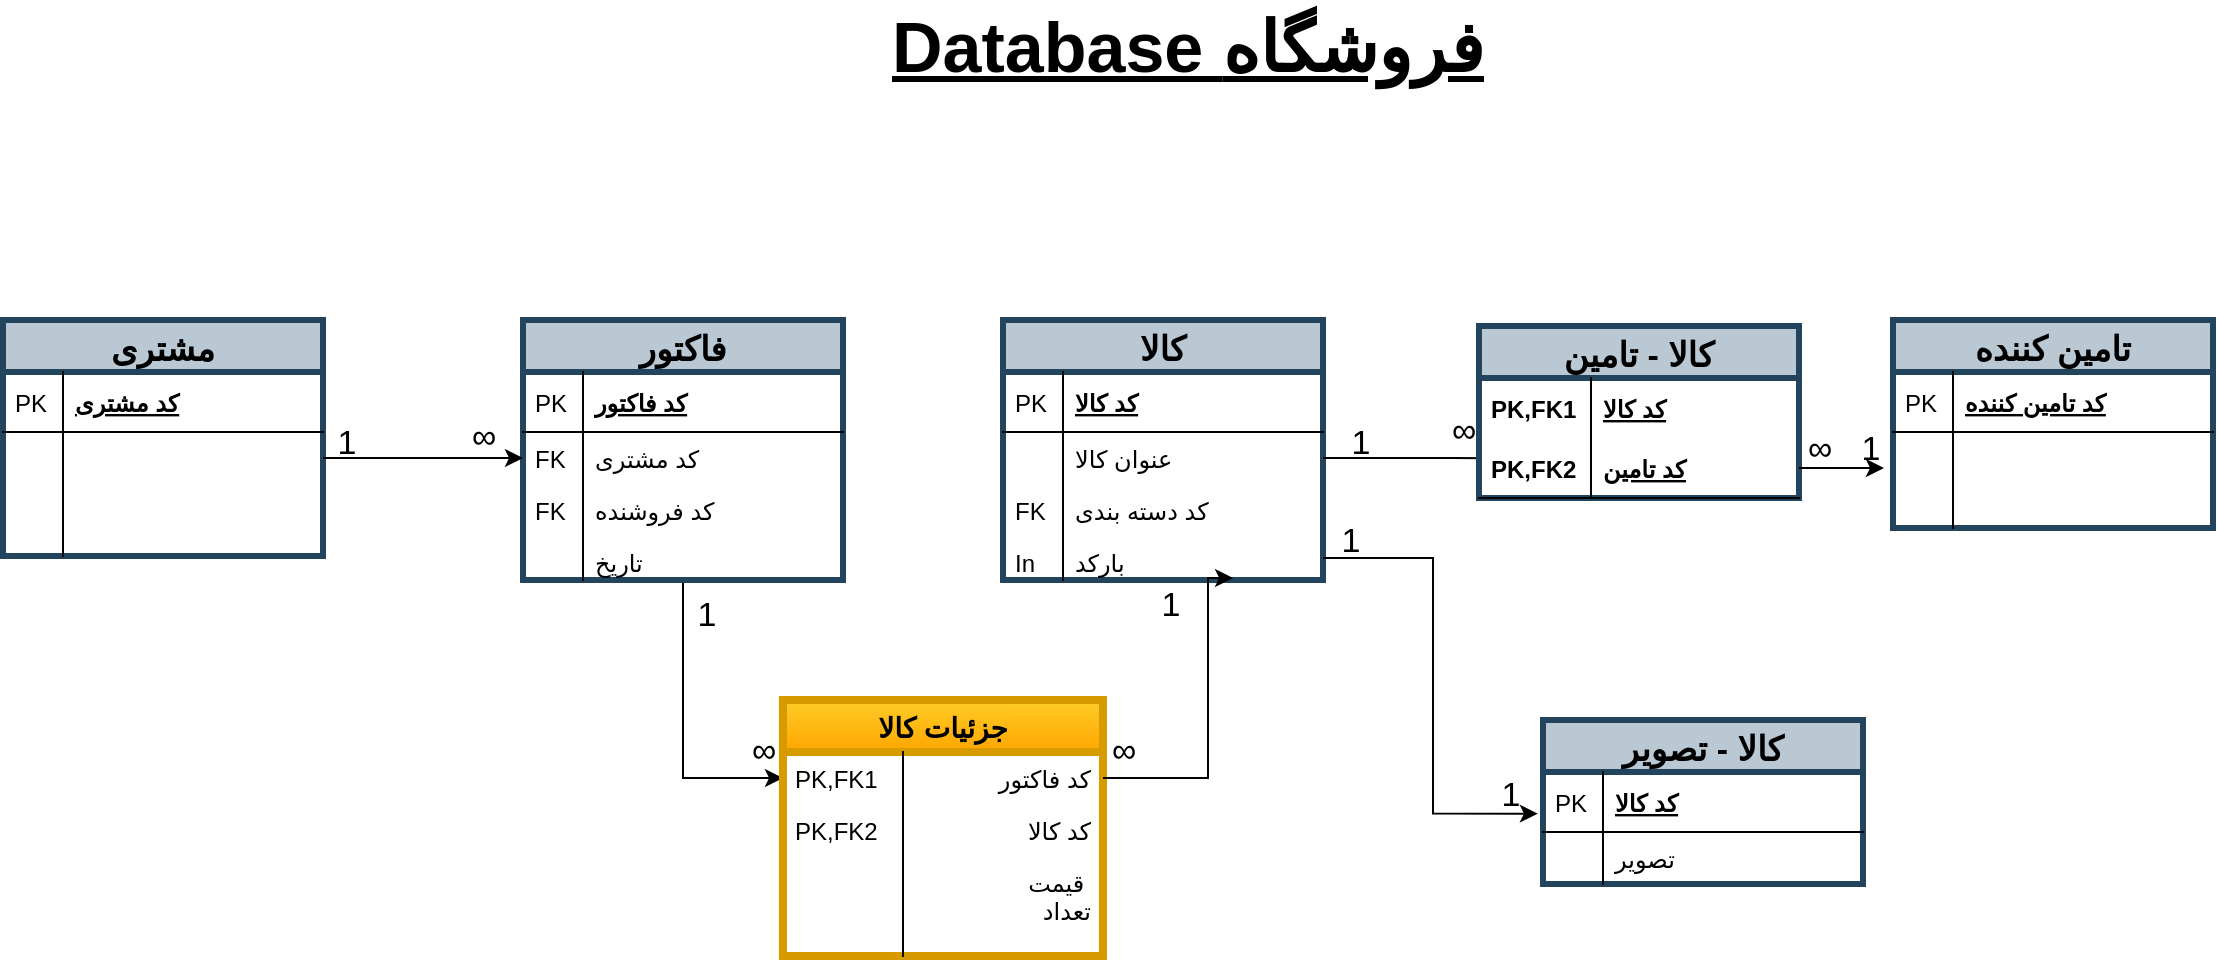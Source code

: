 <mxfile version="10.6.6" type="github"><diagram id="d8QicAmv--SsWJF7nSb3" name="Page-1"><mxGraphModel dx="988" dy="512" grid="1" gridSize="10" guides="1" tooltips="1" connect="1" arrows="1" fold="1" page="1" pageScale="1" pageWidth="1169" pageHeight="1654" math="0" shadow="0"><root><mxCell id="0"/><mxCell id="1" parent="0"/><mxCell id="HqFKZmTjvS8bOW9z_PRd-1" value="مشتری" style="swimlane;fontStyle=1;childLayout=stackLayout;horizontal=1;startSize=26;fillColor=#bac8d3;horizontalStack=0;resizeParent=1;resizeParentMax=0;resizeLast=0;collapsible=1;marginBottom=0;swimlaneFillColor=#ffffff;align=center;fontSize=17;strokeColor=#23445d;strokeWidth=3;" vertex="1" parent="1"><mxGeometry x="37.5" y="215" width="160" height="118" as="geometry"/></mxCell><mxCell id="HqFKZmTjvS8bOW9z_PRd-2" value="کد مشتری" style="shape=partialRectangle;top=0;left=0;right=0;bottom=1;align=left;verticalAlign=middle;fillColor=none;spacingLeft=34;spacingRight=4;overflow=hidden;rotatable=0;points=[[0,0.5],[1,0.5]];portConstraint=eastwest;dropTarget=0;fontStyle=5;fontSize=12;" vertex="1" parent="HqFKZmTjvS8bOW9z_PRd-1"><mxGeometry y="26" width="160" height="30" as="geometry"/></mxCell><mxCell id="HqFKZmTjvS8bOW9z_PRd-3" value="PK" style="shape=partialRectangle;top=0;left=0;bottom=0;fillColor=none;align=left;verticalAlign=middle;spacingLeft=4;spacingRight=4;overflow=hidden;rotatable=0;points=[];portConstraint=eastwest;part=1;fontSize=12;" vertex="1" connectable="0" parent="HqFKZmTjvS8bOW9z_PRd-2"><mxGeometry width="30" height="30" as="geometry"/></mxCell><mxCell id="HqFKZmTjvS8bOW9z_PRd-6" value="" style="shape=partialRectangle;top=0;left=0;right=0;bottom=0;align=left;verticalAlign=top;fillColor=none;spacingLeft=34;spacingRight=4;overflow=hidden;rotatable=0;points=[[0,0.5],[1,0.5]];portConstraint=eastwest;dropTarget=0;fontSize=12;" vertex="1" parent="HqFKZmTjvS8bOW9z_PRd-1"><mxGeometry y="56" width="160" height="26" as="geometry"/></mxCell><mxCell id="HqFKZmTjvS8bOW9z_PRd-7" value="" style="shape=partialRectangle;top=0;left=0;bottom=0;fillColor=none;align=left;verticalAlign=top;spacingLeft=4;spacingRight=4;overflow=hidden;rotatable=0;points=[];portConstraint=eastwest;part=1;fontSize=12;" vertex="1" connectable="0" parent="HqFKZmTjvS8bOW9z_PRd-6"><mxGeometry width="30" height="26" as="geometry"/></mxCell><mxCell id="HqFKZmTjvS8bOW9z_PRd-8" value="" style="shape=partialRectangle;top=0;left=0;right=0;bottom=0;align=left;verticalAlign=top;fillColor=none;spacingLeft=34;spacingRight=4;overflow=hidden;rotatable=0;points=[[0,0.5],[1,0.5]];portConstraint=eastwest;dropTarget=0;fontSize=12;" vertex="1" parent="HqFKZmTjvS8bOW9z_PRd-1"><mxGeometry y="82" width="160" height="26" as="geometry"/></mxCell><mxCell id="HqFKZmTjvS8bOW9z_PRd-9" value="" style="shape=partialRectangle;top=0;left=0;bottom=0;fillColor=none;align=left;verticalAlign=top;spacingLeft=4;spacingRight=4;overflow=hidden;rotatable=0;points=[];portConstraint=eastwest;part=1;fontSize=12;" vertex="1" connectable="0" parent="HqFKZmTjvS8bOW9z_PRd-8"><mxGeometry width="30" height="26" as="geometry"/></mxCell><mxCell id="HqFKZmTjvS8bOW9z_PRd-10" value="" style="shape=partialRectangle;top=0;left=0;right=0;bottom=0;align=left;verticalAlign=top;fillColor=none;spacingLeft=34;spacingRight=4;overflow=hidden;rotatable=0;points=[[0,0.5],[1,0.5]];portConstraint=eastwest;dropTarget=0;fontSize=12;" vertex="1" parent="HqFKZmTjvS8bOW9z_PRd-1"><mxGeometry y="108" width="160" height="10" as="geometry"/></mxCell><mxCell id="HqFKZmTjvS8bOW9z_PRd-11" value="" style="shape=partialRectangle;top=0;left=0;bottom=0;fillColor=none;align=left;verticalAlign=top;spacingLeft=4;spacingRight=4;overflow=hidden;rotatable=0;points=[];portConstraint=eastwest;part=1;fontSize=12;" vertex="1" connectable="0" parent="HqFKZmTjvS8bOW9z_PRd-10"><mxGeometry width="30" height="10" as="geometry"/></mxCell><mxCell id="HqFKZmTjvS8bOW9z_PRd-40" style="edgeStyle=orthogonalEdgeStyle;rounded=0;orthogonalLoop=1;jettySize=auto;html=1;entryX=0;entryY=0.5;entryDx=0;entryDy=0;fontSize=15;" edge="1" parent="1" source="HqFKZmTjvS8bOW9z_PRd-12" target="HqFKZmTjvS8bOW9z_PRd-25"><mxGeometry relative="1" as="geometry"/></mxCell><mxCell id="HqFKZmTjvS8bOW9z_PRd-12" value="فاکتور" style="swimlane;fontStyle=1;childLayout=stackLayout;horizontal=1;startSize=26;fillColor=#bac8d3;horizontalStack=0;resizeParent=1;resizeParentMax=0;resizeLast=0;collapsible=1;marginBottom=0;swimlaneFillColor=#ffffff;align=center;fontSize=17;strokeColor=#23445d;strokeWidth=3;" vertex="1" parent="1"><mxGeometry x="297.5" y="215" width="160" height="130" as="geometry"/></mxCell><mxCell id="HqFKZmTjvS8bOW9z_PRd-13" value="کد فاکتور" style="shape=partialRectangle;top=0;left=0;right=0;bottom=1;align=left;verticalAlign=middle;fillColor=none;spacingLeft=34;spacingRight=4;overflow=hidden;rotatable=0;points=[[0,0.5],[1,0.5]];portConstraint=eastwest;dropTarget=0;fontStyle=5;fontSize=12;" vertex="1" parent="HqFKZmTjvS8bOW9z_PRd-12"><mxGeometry y="26" width="160" height="30" as="geometry"/></mxCell><mxCell id="HqFKZmTjvS8bOW9z_PRd-14" value="PK" style="shape=partialRectangle;top=0;left=0;bottom=0;fillColor=none;align=left;verticalAlign=middle;spacingLeft=4;spacingRight=4;overflow=hidden;rotatable=0;points=[];portConstraint=eastwest;part=1;fontSize=12;" vertex="1" connectable="0" parent="HqFKZmTjvS8bOW9z_PRd-13"><mxGeometry width="30" height="30" as="geometry"/></mxCell><mxCell id="HqFKZmTjvS8bOW9z_PRd-15" value="کد مشتری" style="shape=partialRectangle;top=0;left=0;right=0;bottom=0;align=left;verticalAlign=top;fillColor=none;spacingLeft=34;spacingRight=4;overflow=hidden;rotatable=0;points=[[0,0.5],[1,0.5]];portConstraint=eastwest;dropTarget=0;fontSize=12;" vertex="1" parent="HqFKZmTjvS8bOW9z_PRd-12"><mxGeometry y="56" width="160" height="26" as="geometry"/></mxCell><mxCell id="HqFKZmTjvS8bOW9z_PRd-16" value="FK&#10;&#10;" style="shape=partialRectangle;top=0;left=0;bottom=0;fillColor=none;align=left;verticalAlign=top;spacingLeft=4;spacingRight=4;overflow=hidden;rotatable=0;points=[];portConstraint=eastwest;part=1;fontSize=12;" vertex="1" connectable="0" parent="HqFKZmTjvS8bOW9z_PRd-15"><mxGeometry width="30" height="26" as="geometry"/></mxCell><mxCell id="HqFKZmTjvS8bOW9z_PRd-17" value="کد فروشنده" style="shape=partialRectangle;top=0;left=0;right=0;bottom=0;align=left;verticalAlign=top;fillColor=none;spacingLeft=34;spacingRight=4;overflow=hidden;rotatable=0;points=[[0,0.5],[1,0.5]];portConstraint=eastwest;dropTarget=0;fontSize=12;" vertex="1" parent="HqFKZmTjvS8bOW9z_PRd-12"><mxGeometry y="82" width="160" height="26" as="geometry"/></mxCell><mxCell id="HqFKZmTjvS8bOW9z_PRd-18" value="FK" style="shape=partialRectangle;top=0;left=0;bottom=0;fillColor=none;align=left;verticalAlign=top;spacingLeft=4;spacingRight=4;overflow=hidden;rotatable=0;points=[];portConstraint=eastwest;part=1;fontSize=12;" vertex="1" connectable="0" parent="HqFKZmTjvS8bOW9z_PRd-17"><mxGeometry width="30" height="26" as="geometry"/></mxCell><mxCell id="HqFKZmTjvS8bOW9z_PRd-19" value="تاریخ" style="shape=partialRectangle;top=0;left=0;right=0;bottom=0;align=left;verticalAlign=top;fillColor=none;spacingLeft=34;spacingRight=4;overflow=hidden;rotatable=0;points=[[0,0.5],[1,0.5]];portConstraint=eastwest;dropTarget=0;fontSize=12;" vertex="1" parent="HqFKZmTjvS8bOW9z_PRd-12"><mxGeometry y="108" width="160" height="22" as="geometry"/></mxCell><mxCell id="HqFKZmTjvS8bOW9z_PRd-20" value="" style="shape=partialRectangle;top=0;left=0;bottom=0;fillColor=none;align=left;verticalAlign=top;spacingLeft=4;spacingRight=4;overflow=hidden;rotatable=0;points=[];portConstraint=eastwest;part=1;fontSize=12;" vertex="1" connectable="0" parent="HqFKZmTjvS8bOW9z_PRd-19"><mxGeometry width="30" height="22" as="geometry"/></mxCell><mxCell id="HqFKZmTjvS8bOW9z_PRd-21" style="edgeStyle=orthogonalEdgeStyle;rounded=0;orthogonalLoop=1;jettySize=auto;html=1;entryX=0;entryY=0.5;entryDx=0;entryDy=0;fontSize=15;" edge="1" parent="1" source="HqFKZmTjvS8bOW9z_PRd-6" target="HqFKZmTjvS8bOW9z_PRd-15"><mxGeometry relative="1" as="geometry"/></mxCell><mxCell id="HqFKZmTjvS8bOW9z_PRd-22" value="جزئیات کالا" style="swimlane;fontStyle=1;childLayout=stackLayout;horizontal=1;startSize=26;horizontalStack=0;resizeParent=1;resizeParentMax=0;resizeLast=0;collapsible=1;marginBottom=0;swimlaneFillColor=#ffffff;align=center;fontSize=14;gradientColor=#ffa500;fillColor=#ffcd28;strokeColor=#d79b00;strokeWidth=4;" vertex="1" parent="1"><mxGeometry x="427.5" y="405" width="160" height="128" as="geometry"/></mxCell><mxCell id="HqFKZmTjvS8bOW9z_PRd-25" value="کد فاکتور" style="shape=partialRectangle;top=0;left=0;right=0;bottom=0;align=right;verticalAlign=top;fillColor=none;spacingLeft=34;spacingRight=4;overflow=hidden;rotatable=0;points=[[0,0.5],[1,0.5]];portConstraint=eastwest;dropTarget=0;fontSize=12;" vertex="1" parent="HqFKZmTjvS8bOW9z_PRd-22"><mxGeometry y="26" width="160" height="26" as="geometry"/></mxCell><mxCell id="HqFKZmTjvS8bOW9z_PRd-26" value="PK,FK1&#10;" style="shape=partialRectangle;top=0;left=0;bottom=0;fillColor=none;align=left;verticalAlign=top;spacingLeft=4;spacingRight=4;overflow=hidden;rotatable=0;points=[];portConstraint=eastwest;part=1;fontSize=12;" vertex="1" connectable="0" parent="HqFKZmTjvS8bOW9z_PRd-25"><mxGeometry width="60" height="26" as="geometry"/></mxCell><mxCell id="HqFKZmTjvS8bOW9z_PRd-27" value="کد کالا" style="shape=partialRectangle;top=0;left=0;right=0;bottom=0;align=right;verticalAlign=top;fillColor=none;spacingLeft=34;spacingRight=4;overflow=hidden;rotatable=0;points=[[0,0.5],[1,0.5]];portConstraint=eastwest;dropTarget=0;fontSize=12;labelBorderColor=none;strokeColor=#000000;" vertex="1" parent="HqFKZmTjvS8bOW9z_PRd-22"><mxGeometry y="52" width="160" height="26" as="geometry"/></mxCell><mxCell id="HqFKZmTjvS8bOW9z_PRd-28" value="PK,FK2" style="shape=partialRectangle;top=0;left=0;bottom=0;fillColor=none;align=left;verticalAlign=top;spacingLeft=4;spacingRight=4;overflow=hidden;rotatable=0;points=[];portConstraint=eastwest;part=1;fontSize=12;" vertex="1" connectable="0" parent="HqFKZmTjvS8bOW9z_PRd-27"><mxGeometry width="60" height="26" as="geometry"/></mxCell><mxCell id="HqFKZmTjvS8bOW9z_PRd-29" value="قیمت &#10;تعداد" style="shape=partialRectangle;top=0;left=0;right=0;bottom=0;align=right;verticalAlign=top;fillColor=none;spacingLeft=34;spacingRight=4;overflow=hidden;rotatable=0;points=[[0,0.5],[1,0.5]];portConstraint=eastwest;dropTarget=0;fontSize=12;" vertex="1" parent="HqFKZmTjvS8bOW9z_PRd-22"><mxGeometry y="78" width="160" height="50" as="geometry"/></mxCell><mxCell id="HqFKZmTjvS8bOW9z_PRd-30" value="" style="shape=partialRectangle;top=0;left=0;bottom=0;fillColor=none;align=left;verticalAlign=top;spacingLeft=4;spacingRight=4;overflow=hidden;rotatable=0;points=[];portConstraint=eastwest;part=1;fontSize=12;" vertex="1" connectable="0" parent="HqFKZmTjvS8bOW9z_PRd-29"><mxGeometry width="60" height="50" as="geometry"/></mxCell><mxCell id="HqFKZmTjvS8bOW9z_PRd-31" value="کالا" style="swimlane;fontStyle=1;childLayout=stackLayout;horizontal=1;startSize=26;fillColor=#bac8d3;horizontalStack=0;resizeParent=1;resizeParentMax=0;resizeLast=0;collapsible=1;marginBottom=0;swimlaneFillColor=#ffffff;align=center;fontSize=17;strokeColor=#23445d;strokeWidth=3;" vertex="1" parent="1"><mxGeometry x="537.5" y="215" width="160" height="130" as="geometry"/></mxCell><mxCell id="HqFKZmTjvS8bOW9z_PRd-32" value="کد کالا" style="shape=partialRectangle;top=0;left=0;right=0;bottom=1;align=left;verticalAlign=middle;fillColor=none;spacingLeft=34;spacingRight=4;overflow=hidden;rotatable=0;points=[[0,0.5],[1,0.5]];portConstraint=eastwest;dropTarget=0;fontStyle=5;fontSize=12;" vertex="1" parent="HqFKZmTjvS8bOW9z_PRd-31"><mxGeometry y="26" width="160" height="30" as="geometry"/></mxCell><mxCell id="HqFKZmTjvS8bOW9z_PRd-33" value="PK" style="shape=partialRectangle;top=0;left=0;bottom=0;fillColor=none;align=left;verticalAlign=middle;spacingLeft=4;spacingRight=4;overflow=hidden;rotatable=0;points=[];portConstraint=eastwest;part=1;fontSize=12;" vertex="1" connectable="0" parent="HqFKZmTjvS8bOW9z_PRd-32"><mxGeometry width="30" height="30" as="geometry"/></mxCell><mxCell id="HqFKZmTjvS8bOW9z_PRd-34" value="عنوان کالا" style="shape=partialRectangle;top=0;left=0;right=0;bottom=0;align=left;verticalAlign=top;fillColor=none;spacingLeft=34;spacingRight=4;overflow=hidden;rotatable=0;points=[[0,0.5],[1,0.5]];portConstraint=eastwest;dropTarget=0;fontSize=12;" vertex="1" parent="HqFKZmTjvS8bOW9z_PRd-31"><mxGeometry y="56" width="160" height="26" as="geometry"/></mxCell><mxCell id="HqFKZmTjvS8bOW9z_PRd-35" value="" style="shape=partialRectangle;top=0;left=0;bottom=0;fillColor=none;align=left;verticalAlign=top;spacingLeft=4;spacingRight=4;overflow=hidden;rotatable=0;points=[];portConstraint=eastwest;part=1;fontSize=12;" vertex="1" connectable="0" parent="HqFKZmTjvS8bOW9z_PRd-34"><mxGeometry width="30" height="26" as="geometry"/></mxCell><mxCell id="HqFKZmTjvS8bOW9z_PRd-36" value="کد دسته بندی" style="shape=partialRectangle;top=0;left=0;right=0;bottom=0;align=left;verticalAlign=top;fillColor=none;spacingLeft=34;spacingRight=4;overflow=hidden;rotatable=0;points=[[0,0.5],[1,0.5]];portConstraint=eastwest;dropTarget=0;fontSize=12;" vertex="1" parent="HqFKZmTjvS8bOW9z_PRd-31"><mxGeometry y="82" width="160" height="26" as="geometry"/></mxCell><mxCell id="HqFKZmTjvS8bOW9z_PRd-37" value="FK" style="shape=partialRectangle;top=0;left=0;bottom=0;fillColor=none;align=left;verticalAlign=top;spacingLeft=4;spacingRight=4;overflow=hidden;rotatable=0;points=[];portConstraint=eastwest;part=1;fontSize=12;" vertex="1" connectable="0" parent="HqFKZmTjvS8bOW9z_PRd-36"><mxGeometry width="30" height="26" as="geometry"/></mxCell><mxCell id="HqFKZmTjvS8bOW9z_PRd-38" value="بارکد" style="shape=partialRectangle;top=0;left=0;right=0;bottom=0;align=left;verticalAlign=top;fillColor=none;spacingLeft=34;spacingRight=4;overflow=hidden;rotatable=0;points=[[0,0.5],[1,0.5]];portConstraint=eastwest;dropTarget=0;fontSize=12;" vertex="1" parent="HqFKZmTjvS8bOW9z_PRd-31"><mxGeometry y="108" width="160" height="22" as="geometry"/></mxCell><mxCell id="HqFKZmTjvS8bOW9z_PRd-39" value="In" style="shape=partialRectangle;top=0;left=0;bottom=0;fillColor=none;align=left;verticalAlign=top;spacingLeft=4;spacingRight=4;overflow=hidden;rotatable=0;points=[];portConstraint=eastwest;part=1;fontSize=12;" vertex="1" connectable="0" parent="HqFKZmTjvS8bOW9z_PRd-38"><mxGeometry width="30" height="22" as="geometry"/></mxCell><mxCell id="HqFKZmTjvS8bOW9z_PRd-41" style="edgeStyle=orthogonalEdgeStyle;rounded=0;orthogonalLoop=1;jettySize=auto;html=1;exitX=1;exitY=0.5;exitDx=0;exitDy=0;fontSize=15;entryX=0.719;entryY=0.955;entryDx=0;entryDy=0;entryPerimeter=0;" edge="1" parent="1" source="HqFKZmTjvS8bOW9z_PRd-25" target="HqFKZmTjvS8bOW9z_PRd-38"><mxGeometry relative="1" as="geometry"><mxPoint x="697.5" y="354" as="targetPoint"/><Array as="points"><mxPoint x="640" y="444"/><mxPoint x="640" y="344"/></Array></mxGeometry></mxCell><mxCell id="HqFKZmTjvS8bOW9z_PRd-51" style="edgeStyle=orthogonalEdgeStyle;rounded=0;orthogonalLoop=1;jettySize=auto;html=1;exitX=1;exitY=0.5;exitDx=0;exitDy=0;entryX=0;entryY=0.5;entryDx=0;entryDy=0;fontSize=15;" edge="1" parent="1" source="HqFKZmTjvS8bOW9z_PRd-34"><mxGeometry relative="1" as="geometry"><mxPoint x="827.147" y="284.353" as="targetPoint"/></mxGeometry></mxCell><mxCell id="HqFKZmTjvS8bOW9z_PRd-52" value="تامین کننده" style="swimlane;fontStyle=1;childLayout=stackLayout;horizontal=1;startSize=26;fillColor=#bac8d3;horizontalStack=0;resizeParent=1;resizeParentMax=0;resizeLast=0;collapsible=1;marginBottom=0;swimlaneFillColor=#ffffff;align=center;fontSize=17;strokeColor=#23445d;strokeWidth=3;" vertex="1" parent="1"><mxGeometry x="982.5" y="215" width="160" height="104" as="geometry"/></mxCell><mxCell id="HqFKZmTjvS8bOW9z_PRd-53" value="کد تامین کننده" style="shape=partialRectangle;top=0;left=0;right=0;bottom=1;align=left;verticalAlign=middle;fillColor=none;spacingLeft=34;spacingRight=4;overflow=hidden;rotatable=0;points=[[0,0.5],[1,0.5]];portConstraint=eastwest;dropTarget=0;fontStyle=5;fontSize=12;" vertex="1" parent="HqFKZmTjvS8bOW9z_PRd-52"><mxGeometry y="26" width="160" height="30" as="geometry"/></mxCell><mxCell id="HqFKZmTjvS8bOW9z_PRd-54" value="PK" style="shape=partialRectangle;top=0;left=0;bottom=0;fillColor=none;align=left;verticalAlign=middle;spacingLeft=4;spacingRight=4;overflow=hidden;rotatable=0;points=[];portConstraint=eastwest;part=1;fontSize=12;" vertex="1" connectable="0" parent="HqFKZmTjvS8bOW9z_PRd-53"><mxGeometry width="30" height="30" as="geometry"/></mxCell><mxCell id="HqFKZmTjvS8bOW9z_PRd-57" value="" style="shape=partialRectangle;top=0;left=0;right=0;bottom=0;align=left;verticalAlign=top;fillColor=none;spacingLeft=34;spacingRight=4;overflow=hidden;rotatable=0;points=[[0,0.5],[1,0.5]];portConstraint=eastwest;dropTarget=0;fontSize=12;" vertex="1" parent="HqFKZmTjvS8bOW9z_PRd-52"><mxGeometry y="56" width="160" height="26" as="geometry"/></mxCell><mxCell id="HqFKZmTjvS8bOW9z_PRd-58" value="" style="shape=partialRectangle;top=0;left=0;bottom=0;fillColor=none;align=left;verticalAlign=top;spacingLeft=4;spacingRight=4;overflow=hidden;rotatable=0;points=[];portConstraint=eastwest;part=1;fontSize=12;" vertex="1" connectable="0" parent="HqFKZmTjvS8bOW9z_PRd-57"><mxGeometry width="30" height="26" as="geometry"/></mxCell><mxCell id="HqFKZmTjvS8bOW9z_PRd-59" value="" style="shape=partialRectangle;top=0;left=0;right=0;bottom=0;align=left;verticalAlign=top;fillColor=none;spacingLeft=34;spacingRight=4;overflow=hidden;rotatable=0;points=[[0,0.5],[1,0.5]];portConstraint=eastwest;dropTarget=0;fontSize=12;" vertex="1" parent="HqFKZmTjvS8bOW9z_PRd-52"><mxGeometry y="82" width="160" height="22" as="geometry"/></mxCell><mxCell id="HqFKZmTjvS8bOW9z_PRd-60" value="" style="shape=partialRectangle;top=0;left=0;bottom=0;fillColor=none;align=left;verticalAlign=top;spacingLeft=4;spacingRight=4;overflow=hidden;rotatable=0;points=[];portConstraint=eastwest;part=1;fontSize=12;" vertex="1" connectable="0" parent="HqFKZmTjvS8bOW9z_PRd-59"><mxGeometry width="30" height="22" as="geometry"/></mxCell><mxCell id="HqFKZmTjvS8bOW9z_PRd-62" value="کالا - تصویر" style="swimlane;fontStyle=1;childLayout=stackLayout;horizontal=1;startSize=26;fillColor=#bac8d3;horizontalStack=0;resizeParent=1;resizeParentMax=0;resizeLast=0;collapsible=1;marginBottom=0;swimlaneFillColor=#ffffff;align=center;fontSize=17;strokeColor=#23445d;strokeWidth=3;" vertex="1" parent="1"><mxGeometry x="807.5" y="415" width="160" height="82" as="geometry"/></mxCell><mxCell id="HqFKZmTjvS8bOW9z_PRd-63" value="کد کالا" style="shape=partialRectangle;top=0;left=0;right=0;bottom=1;align=left;verticalAlign=middle;fillColor=none;spacingLeft=34;spacingRight=4;overflow=hidden;rotatable=0;points=[[0,0.5],[1,0.5]];portConstraint=eastwest;dropTarget=0;fontStyle=5;fontSize=12;" vertex="1" parent="HqFKZmTjvS8bOW9z_PRd-62"><mxGeometry y="26" width="160" height="30" as="geometry"/></mxCell><mxCell id="HqFKZmTjvS8bOW9z_PRd-64" value="PK" style="shape=partialRectangle;top=0;left=0;bottom=0;fillColor=none;align=left;verticalAlign=middle;spacingLeft=4;spacingRight=4;overflow=hidden;rotatable=0;points=[];portConstraint=eastwest;part=1;fontSize=12;" vertex="1" connectable="0" parent="HqFKZmTjvS8bOW9z_PRd-63"><mxGeometry width="30" height="30" as="geometry"/></mxCell><mxCell id="HqFKZmTjvS8bOW9z_PRd-65" value="تصویر" style="shape=partialRectangle;top=0;left=0;right=0;bottom=0;align=left;verticalAlign=top;fillColor=none;spacingLeft=34;spacingRight=4;overflow=hidden;rotatable=0;points=[[0,0.5],[1,0.5]];portConstraint=eastwest;dropTarget=0;fontSize=12;" vertex="1" parent="HqFKZmTjvS8bOW9z_PRd-62"><mxGeometry y="56" width="160" height="26" as="geometry"/></mxCell><mxCell id="HqFKZmTjvS8bOW9z_PRd-66" value="" style="shape=partialRectangle;top=0;left=0;bottom=0;fillColor=none;align=left;verticalAlign=top;spacingLeft=4;spacingRight=4;overflow=hidden;rotatable=0;points=[];portConstraint=eastwest;part=1;fontSize=12;" vertex="1" connectable="0" parent="HqFKZmTjvS8bOW9z_PRd-65"><mxGeometry width="30" height="26" as="geometry"/></mxCell><mxCell id="HqFKZmTjvS8bOW9z_PRd-71" style="edgeStyle=orthogonalEdgeStyle;rounded=0;orthogonalLoop=1;jettySize=auto;html=1;exitX=1;exitY=0.5;exitDx=0;exitDy=0;fontSize=15;entryX=-0.016;entryY=0.694;entryDx=0;entryDy=0;entryPerimeter=0;" edge="1" parent="1" source="HqFKZmTjvS8bOW9z_PRd-38" target="HqFKZmTjvS8bOW9z_PRd-63"><mxGeometry relative="1" as="geometry"><mxPoint x="777.5" y="444" as="targetPoint"/></mxGeometry></mxCell><mxCell id="HqFKZmTjvS8bOW9z_PRd-72" value="کالا - تامین" style="swimlane;fontStyle=1;childLayout=stackLayout;horizontal=1;startSize=26;fillColor=#bac8d3;horizontalStack=0;resizeParent=1;resizeParentMax=0;resizeLast=0;collapsible=1;marginBottom=0;swimlaneFillColor=#ffffff;align=center;fontSize=17;strokeColor=#23445d;strokeWidth=3;" vertex="1" parent="1"><mxGeometry x="775.5" y="218" width="160" height="86" as="geometry"/></mxCell><mxCell id="HqFKZmTjvS8bOW9z_PRd-73" value="کد کالا" style="shape=partialRectangle;top=0;left=0;right=0;bottom=0;align=left;verticalAlign=middle;fillColor=none;spacingLeft=60;spacingRight=4;overflow=hidden;rotatable=0;points=[[0,0.5],[1,0.5]];portConstraint=eastwest;dropTarget=0;fontStyle=5;fontSize=12;" vertex="1" parent="HqFKZmTjvS8bOW9z_PRd-72"><mxGeometry y="26" width="160" height="30" as="geometry"/></mxCell><mxCell id="HqFKZmTjvS8bOW9z_PRd-74" value="PK,FK1" style="shape=partialRectangle;fontStyle=1;top=0;left=0;bottom=0;fillColor=none;align=left;verticalAlign=middle;spacingLeft=4;spacingRight=4;overflow=hidden;rotatable=0;points=[];portConstraint=eastwest;part=1;fontSize=12;" vertex="1" connectable="0" parent="HqFKZmTjvS8bOW9z_PRd-73"><mxGeometry width="56" height="30" as="geometry"/></mxCell><mxCell id="HqFKZmTjvS8bOW9z_PRd-75" value="کد تامین" style="shape=partialRectangle;top=0;left=0;right=0;bottom=1;align=left;verticalAlign=middle;fillColor=none;spacingLeft=60;spacingRight=4;overflow=hidden;rotatable=0;points=[[0,0.5],[1,0.5]];portConstraint=eastwest;dropTarget=0;fontStyle=5;fontSize=12;" vertex="1" parent="HqFKZmTjvS8bOW9z_PRd-72"><mxGeometry y="56" width="160" height="30" as="geometry"/></mxCell><mxCell id="HqFKZmTjvS8bOW9z_PRd-76" value="PK,FK2" style="shape=partialRectangle;fontStyle=1;top=0;left=0;bottom=0;fillColor=none;align=left;verticalAlign=middle;spacingLeft=4;spacingRight=4;overflow=hidden;rotatable=0;points=[];portConstraint=eastwest;part=1;fontSize=12;" vertex="1" connectable="0" parent="HqFKZmTjvS8bOW9z_PRd-75"><mxGeometry width="56" height="30" as="geometry"/></mxCell><mxCell id="HqFKZmTjvS8bOW9z_PRd-89" style="edgeStyle=orthogonalEdgeStyle;rounded=0;orthogonalLoop=1;jettySize=auto;html=1;fontSize=15;" edge="1" parent="1" source="HqFKZmTjvS8bOW9z_PRd-75"><mxGeometry relative="1" as="geometry"><mxPoint x="978" y="289" as="targetPoint"/></mxGeometry></mxCell><mxCell id="HqFKZmTjvS8bOW9z_PRd-94" value="&lt;font style=&quot;font-size: 35px&quot;&gt;&lt;b&gt;&lt;u&gt;Database فروشگاه&lt;/u&gt;&lt;/b&gt;&lt;/font&gt;" style="text;html=1;resizable=0;points=[];autosize=1;align=left;verticalAlign=top;spacingTop=-4;fontSize=17;strokeWidth=3;" vertex="1" parent="1"><mxGeometry x="480" y="55" width="280" height="30" as="geometry"/></mxCell><mxCell id="HqFKZmTjvS8bOW9z_PRd-105" value="&amp;nbsp;1" style="text;html=1;resizable=0;points=[];autosize=1;align=left;verticalAlign=top;spacingTop=-4;fontSize=17;" vertex="1" parent="1"><mxGeometry x="197.5" y="264" width="30" height="20" as="geometry"/></mxCell><mxCell id="HqFKZmTjvS8bOW9z_PRd-106" value="&lt;p&gt;&lt;span&gt;∞&lt;/span&gt;&lt;/p&gt;" style="text;html=1;resizable=0;points=[];autosize=1;align=left;verticalAlign=top;spacingTop=-4;fontSize=17;" vertex="1" parent="1"><mxGeometry x="270" y="244" width="30" height="60" as="geometry"/></mxCell><mxCell id="HqFKZmTjvS8bOW9z_PRd-107" value="&lt;p&gt;&lt;span&gt;∞&lt;/span&gt;&lt;/p&gt;" style="text;html=1;resizable=0;points=[];autosize=1;align=left;verticalAlign=top;spacingTop=-4;fontSize=17;" vertex="1" parent="1"><mxGeometry x="410" y="401" width="30" height="60" as="geometry"/></mxCell><mxCell id="HqFKZmTjvS8bOW9z_PRd-108" value="&lt;p&gt;&lt;span&gt;∞&lt;/span&gt;&lt;/p&gt;" style="text;html=1;resizable=0;points=[];autosize=1;align=left;verticalAlign=top;spacingTop=-4;fontSize=17;" vertex="1" parent="1"><mxGeometry x="590" y="401" width="30" height="60" as="geometry"/></mxCell><mxCell id="HqFKZmTjvS8bOW9z_PRd-109" value="&lt;p&gt;&lt;span&gt;∞&lt;/span&gt;&lt;/p&gt;" style="text;html=1;resizable=0;points=[];autosize=1;align=left;verticalAlign=top;spacingTop=-4;fontSize=17;" vertex="1" parent="1"><mxGeometry x="760" y="241" width="30" height="60" as="geometry"/></mxCell><mxCell id="HqFKZmTjvS8bOW9z_PRd-110" value="&lt;p&gt;&lt;span&gt;∞&lt;/span&gt;&lt;/p&gt;" style="text;html=1;resizable=0;points=[];autosize=1;align=left;verticalAlign=top;spacingTop=-4;fontSize=17;" vertex="1" parent="1"><mxGeometry x="937.5" y="250" width="30" height="60" as="geometry"/></mxCell><mxCell id="HqFKZmTjvS8bOW9z_PRd-112" value="&amp;nbsp;1" style="text;html=1;resizable=0;points=[];autosize=1;align=left;verticalAlign=top;spacingTop=-4;fontSize=17;" vertex="1" parent="1"><mxGeometry x="377.5" y="350" width="30" height="20" as="geometry"/></mxCell><mxCell id="HqFKZmTjvS8bOW9z_PRd-113" value="&amp;nbsp;1" style="text;html=1;resizable=0;points=[];autosize=1;align=left;verticalAlign=top;spacingTop=-4;fontSize=17;" vertex="1" parent="1"><mxGeometry x="610" y="345" width="30" height="20" as="geometry"/></mxCell><mxCell id="HqFKZmTjvS8bOW9z_PRd-114" value="&amp;nbsp;1" style="text;html=1;resizable=0;points=[];autosize=1;align=left;verticalAlign=top;spacingTop=-4;fontSize=17;" vertex="1" parent="1"><mxGeometry x="700" y="313" width="30" height="20" as="geometry"/></mxCell><mxCell id="HqFKZmTjvS8bOW9z_PRd-115" value="&amp;nbsp;1" style="text;html=1;resizable=0;points=[];autosize=1;align=left;verticalAlign=top;spacingTop=-4;fontSize=17;" vertex="1" parent="1"><mxGeometry x="705" y="264" width="30" height="20" as="geometry"/></mxCell><mxCell id="HqFKZmTjvS8bOW9z_PRd-116" value="&amp;nbsp;1" style="text;html=1;resizable=0;points=[];autosize=1;align=left;verticalAlign=top;spacingTop=-4;fontSize=17;" vertex="1" parent="1"><mxGeometry x="960" y="267" width="30" height="20" as="geometry"/></mxCell><mxCell id="HqFKZmTjvS8bOW9z_PRd-117" value="&amp;nbsp;1" style="text;html=1;resizable=0;points=[];autosize=1;align=left;verticalAlign=top;spacingTop=-4;fontSize=17;" vertex="1" parent="1"><mxGeometry x="780" y="440" width="30" height="20" as="geometry"/></mxCell></root></mxGraphModel></diagram></mxfile>
